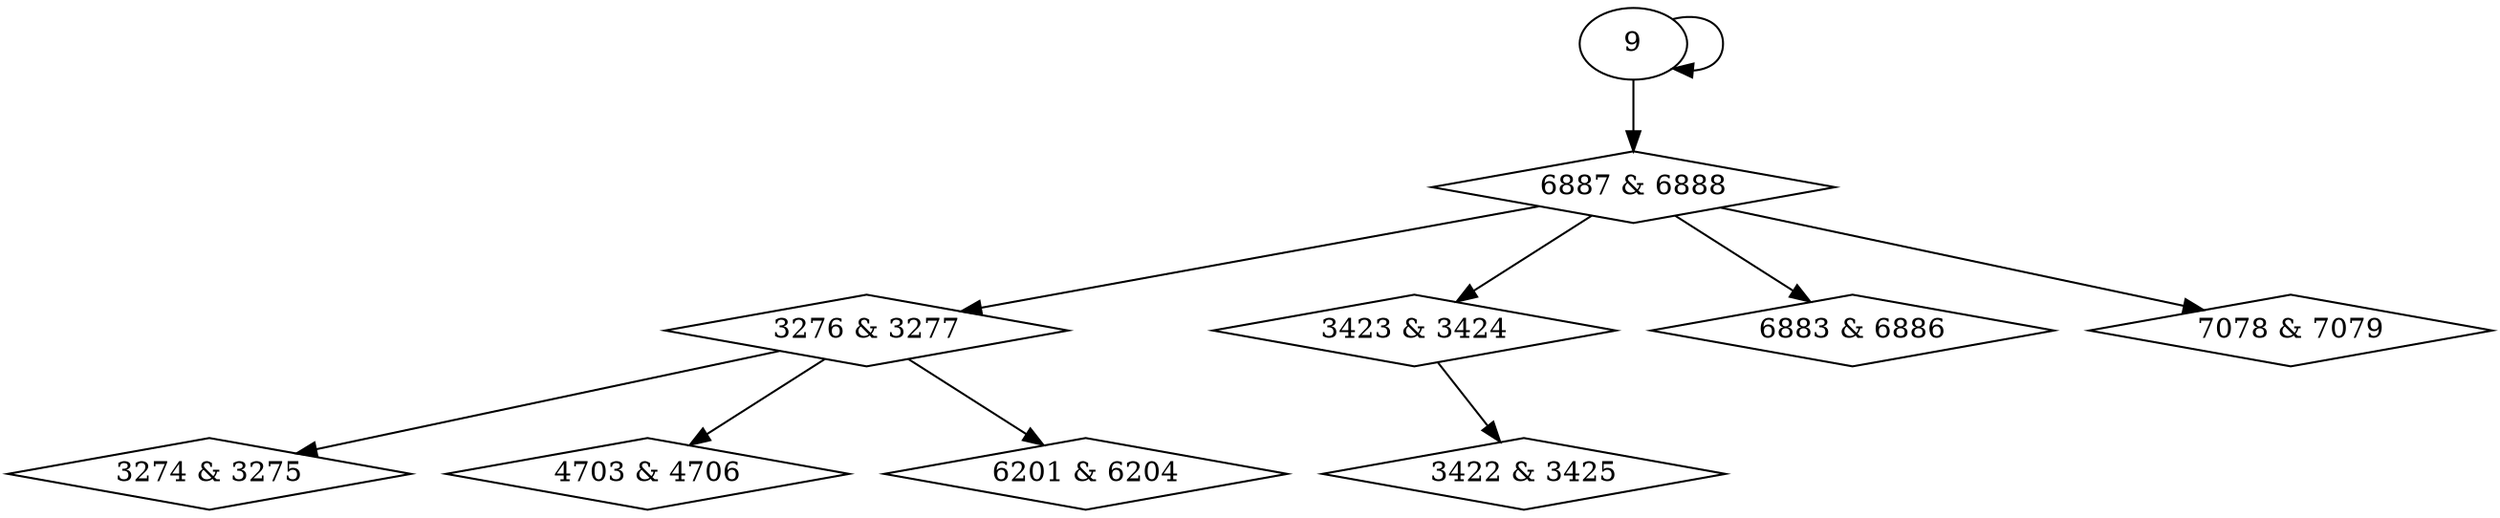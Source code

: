 digraph {
0 [label = "3274 & 3275", shape = diamond];
1 [label = "3276 & 3277", shape = diamond];
2 [label = "3422 & 3425", shape = diamond];
3 [label = "3423 & 3424", shape = diamond];
4 [label = "4703 & 4706", shape = diamond];
5 [label = "6201 & 6204", shape = diamond];
6 [label = "6883 & 6886", shape = diamond];
7 [label = "6887 & 6888", shape = diamond];
8 [label = "7078 & 7079", shape = diamond];
1 -> 0;
7 -> 1;
3 -> 2;
7 -> 3;
1 -> 4;
1 -> 5;
7 -> 6;
9 -> 7;
7 -> 8;
9 -> 9;
}
